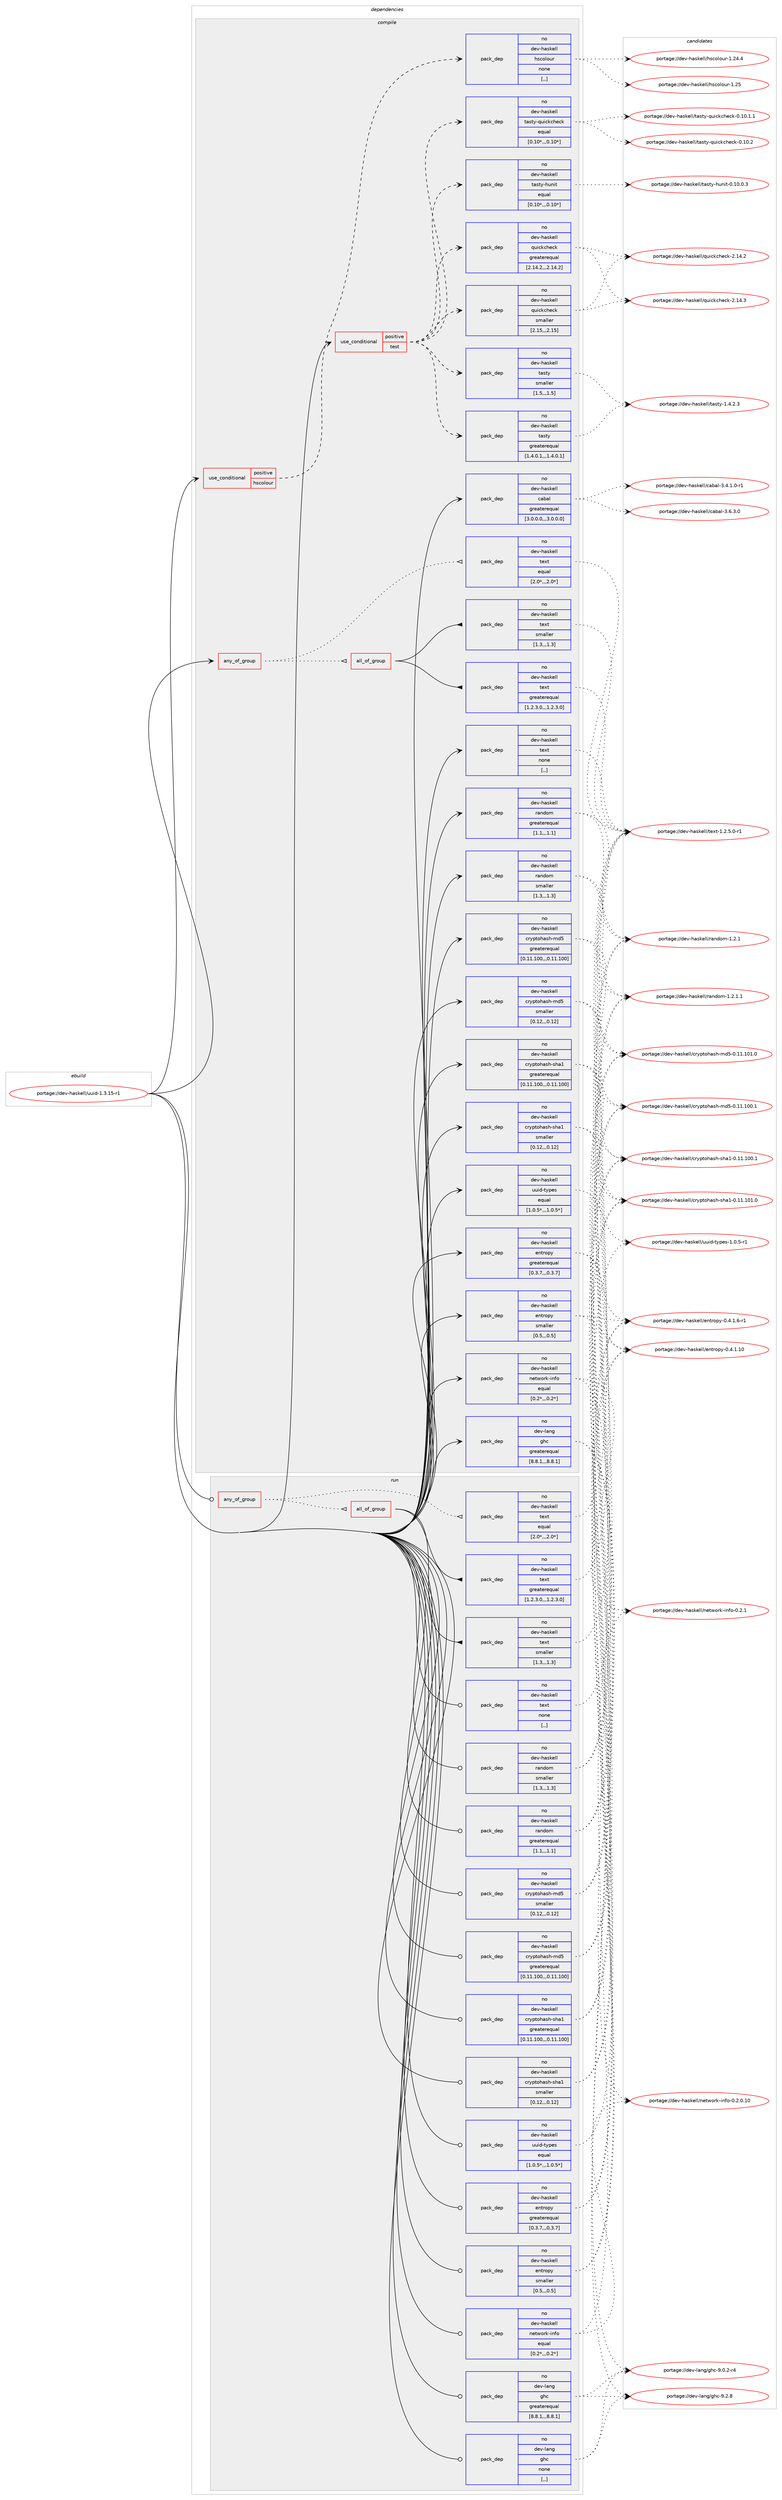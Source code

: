 digraph prolog {

# *************
# Graph options
# *************

newrank=true;
concentrate=true;
compound=true;
graph [rankdir=LR,fontname=Helvetica,fontsize=10,ranksep=1.5];#, ranksep=2.5, nodesep=0.2];
edge  [arrowhead=vee];
node  [fontname=Helvetica,fontsize=10];

# **********
# The ebuild
# **********

subgraph cluster_leftcol {
color=gray;
rank=same;
label=<<i>ebuild</i>>;
id [label="portage://dev-haskell/uuid-1.3.15-r1", color=red, width=4, href="../dev-haskell/uuid-1.3.15-r1.svg"];
}

# ****************
# The dependencies
# ****************

subgraph cluster_midcol {
color=gray;
label=<<i>dependencies</i>>;
subgraph cluster_compile {
fillcolor="#eeeeee";
style=filled;
label=<<i>compile</i>>;
subgraph any904 {
dependency88171 [label=<<TABLE BORDER="0" CELLBORDER="1" CELLSPACING="0" CELLPADDING="4"><TR><TD CELLPADDING="10">any_of_group</TD></TR></TABLE>>, shape=none, color=red];subgraph all109 {
dependency88172 [label=<<TABLE BORDER="0" CELLBORDER="1" CELLSPACING="0" CELLPADDING="4"><TR><TD CELLPADDING="10">all_of_group</TD></TR></TABLE>>, shape=none, color=red];subgraph pack66504 {
dependency88173 [label=<<TABLE BORDER="0" CELLBORDER="1" CELLSPACING="0" CELLPADDING="4" WIDTH="220"><TR><TD ROWSPAN="6" CELLPADDING="30">pack_dep</TD></TR><TR><TD WIDTH="110">no</TD></TR><TR><TD>dev-haskell</TD></TR><TR><TD>text</TD></TR><TR><TD>greaterequal</TD></TR><TR><TD>[1.2.3.0,,,1.2.3.0]</TD></TR></TABLE>>, shape=none, color=blue];
}
dependency88172:e -> dependency88173:w [weight=20,style="solid",arrowhead="inv"];
subgraph pack66505 {
dependency88174 [label=<<TABLE BORDER="0" CELLBORDER="1" CELLSPACING="0" CELLPADDING="4" WIDTH="220"><TR><TD ROWSPAN="6" CELLPADDING="30">pack_dep</TD></TR><TR><TD WIDTH="110">no</TD></TR><TR><TD>dev-haskell</TD></TR><TR><TD>text</TD></TR><TR><TD>smaller</TD></TR><TR><TD>[1.3,,,1.3]</TD></TR></TABLE>>, shape=none, color=blue];
}
dependency88172:e -> dependency88174:w [weight=20,style="solid",arrowhead="inv"];
}
dependency88171:e -> dependency88172:w [weight=20,style="dotted",arrowhead="oinv"];
subgraph pack66506 {
dependency88175 [label=<<TABLE BORDER="0" CELLBORDER="1" CELLSPACING="0" CELLPADDING="4" WIDTH="220"><TR><TD ROWSPAN="6" CELLPADDING="30">pack_dep</TD></TR><TR><TD WIDTH="110">no</TD></TR><TR><TD>dev-haskell</TD></TR><TR><TD>text</TD></TR><TR><TD>equal</TD></TR><TR><TD>[2.0*,,,2.0*]</TD></TR></TABLE>>, shape=none, color=blue];
}
dependency88171:e -> dependency88175:w [weight=20,style="dotted",arrowhead="oinv"];
}
id:e -> dependency88171:w [weight=20,style="solid",arrowhead="vee"];
subgraph cond20657 {
dependency88176 [label=<<TABLE BORDER="0" CELLBORDER="1" CELLSPACING="0" CELLPADDING="4"><TR><TD ROWSPAN="3" CELLPADDING="10">use_conditional</TD></TR><TR><TD>positive</TD></TR><TR><TD>hscolour</TD></TR></TABLE>>, shape=none, color=red];
subgraph pack66507 {
dependency88177 [label=<<TABLE BORDER="0" CELLBORDER="1" CELLSPACING="0" CELLPADDING="4" WIDTH="220"><TR><TD ROWSPAN="6" CELLPADDING="30">pack_dep</TD></TR><TR><TD WIDTH="110">no</TD></TR><TR><TD>dev-haskell</TD></TR><TR><TD>hscolour</TD></TR><TR><TD>none</TD></TR><TR><TD>[,,]</TD></TR></TABLE>>, shape=none, color=blue];
}
dependency88176:e -> dependency88177:w [weight=20,style="dashed",arrowhead="vee"];
}
id:e -> dependency88176:w [weight=20,style="solid",arrowhead="vee"];
subgraph cond20658 {
dependency88178 [label=<<TABLE BORDER="0" CELLBORDER="1" CELLSPACING="0" CELLPADDING="4"><TR><TD ROWSPAN="3" CELLPADDING="10">use_conditional</TD></TR><TR><TD>positive</TD></TR><TR><TD>test</TD></TR></TABLE>>, shape=none, color=red];
subgraph pack66508 {
dependency88179 [label=<<TABLE BORDER="0" CELLBORDER="1" CELLSPACING="0" CELLPADDING="4" WIDTH="220"><TR><TD ROWSPAN="6" CELLPADDING="30">pack_dep</TD></TR><TR><TD WIDTH="110">no</TD></TR><TR><TD>dev-haskell</TD></TR><TR><TD>quickcheck</TD></TR><TR><TD>greaterequal</TD></TR><TR><TD>[2.14.2,,,2.14.2]</TD></TR></TABLE>>, shape=none, color=blue];
}
dependency88178:e -> dependency88179:w [weight=20,style="dashed",arrowhead="vee"];
subgraph pack66509 {
dependency88180 [label=<<TABLE BORDER="0" CELLBORDER="1" CELLSPACING="0" CELLPADDING="4" WIDTH="220"><TR><TD ROWSPAN="6" CELLPADDING="30">pack_dep</TD></TR><TR><TD WIDTH="110">no</TD></TR><TR><TD>dev-haskell</TD></TR><TR><TD>quickcheck</TD></TR><TR><TD>smaller</TD></TR><TR><TD>[2.15,,,2.15]</TD></TR></TABLE>>, shape=none, color=blue];
}
dependency88178:e -> dependency88180:w [weight=20,style="dashed",arrowhead="vee"];
subgraph pack66510 {
dependency88181 [label=<<TABLE BORDER="0" CELLBORDER="1" CELLSPACING="0" CELLPADDING="4" WIDTH="220"><TR><TD ROWSPAN="6" CELLPADDING="30">pack_dep</TD></TR><TR><TD WIDTH="110">no</TD></TR><TR><TD>dev-haskell</TD></TR><TR><TD>tasty</TD></TR><TR><TD>greaterequal</TD></TR><TR><TD>[1.4.0.1,,,1.4.0.1]</TD></TR></TABLE>>, shape=none, color=blue];
}
dependency88178:e -> dependency88181:w [weight=20,style="dashed",arrowhead="vee"];
subgraph pack66511 {
dependency88182 [label=<<TABLE BORDER="0" CELLBORDER="1" CELLSPACING="0" CELLPADDING="4" WIDTH="220"><TR><TD ROWSPAN="6" CELLPADDING="30">pack_dep</TD></TR><TR><TD WIDTH="110">no</TD></TR><TR><TD>dev-haskell</TD></TR><TR><TD>tasty</TD></TR><TR><TD>smaller</TD></TR><TR><TD>[1.5,,,1.5]</TD></TR></TABLE>>, shape=none, color=blue];
}
dependency88178:e -> dependency88182:w [weight=20,style="dashed",arrowhead="vee"];
subgraph pack66512 {
dependency88183 [label=<<TABLE BORDER="0" CELLBORDER="1" CELLSPACING="0" CELLPADDING="4" WIDTH="220"><TR><TD ROWSPAN="6" CELLPADDING="30">pack_dep</TD></TR><TR><TD WIDTH="110">no</TD></TR><TR><TD>dev-haskell</TD></TR><TR><TD>tasty-hunit</TD></TR><TR><TD>equal</TD></TR><TR><TD>[0.10*,,,0.10*]</TD></TR></TABLE>>, shape=none, color=blue];
}
dependency88178:e -> dependency88183:w [weight=20,style="dashed",arrowhead="vee"];
subgraph pack66513 {
dependency88184 [label=<<TABLE BORDER="0" CELLBORDER="1" CELLSPACING="0" CELLPADDING="4" WIDTH="220"><TR><TD ROWSPAN="6" CELLPADDING="30">pack_dep</TD></TR><TR><TD WIDTH="110">no</TD></TR><TR><TD>dev-haskell</TD></TR><TR><TD>tasty-quickcheck</TD></TR><TR><TD>equal</TD></TR><TR><TD>[0.10*,,,0.10*]</TD></TR></TABLE>>, shape=none, color=blue];
}
dependency88178:e -> dependency88184:w [weight=20,style="dashed",arrowhead="vee"];
}
id:e -> dependency88178:w [weight=20,style="solid",arrowhead="vee"];
subgraph pack66514 {
dependency88185 [label=<<TABLE BORDER="0" CELLBORDER="1" CELLSPACING="0" CELLPADDING="4" WIDTH="220"><TR><TD ROWSPAN="6" CELLPADDING="30">pack_dep</TD></TR><TR><TD WIDTH="110">no</TD></TR><TR><TD>dev-haskell</TD></TR><TR><TD>cabal</TD></TR><TR><TD>greaterequal</TD></TR><TR><TD>[3.0.0.0,,,3.0.0.0]</TD></TR></TABLE>>, shape=none, color=blue];
}
id:e -> dependency88185:w [weight=20,style="solid",arrowhead="vee"];
subgraph pack66515 {
dependency88186 [label=<<TABLE BORDER="0" CELLBORDER="1" CELLSPACING="0" CELLPADDING="4" WIDTH="220"><TR><TD ROWSPAN="6" CELLPADDING="30">pack_dep</TD></TR><TR><TD WIDTH="110">no</TD></TR><TR><TD>dev-haskell</TD></TR><TR><TD>cryptohash-md5</TD></TR><TR><TD>greaterequal</TD></TR><TR><TD>[0.11.100,,,0.11.100]</TD></TR></TABLE>>, shape=none, color=blue];
}
id:e -> dependency88186:w [weight=20,style="solid",arrowhead="vee"];
subgraph pack66516 {
dependency88187 [label=<<TABLE BORDER="0" CELLBORDER="1" CELLSPACING="0" CELLPADDING="4" WIDTH="220"><TR><TD ROWSPAN="6" CELLPADDING="30">pack_dep</TD></TR><TR><TD WIDTH="110">no</TD></TR><TR><TD>dev-haskell</TD></TR><TR><TD>cryptohash-md5</TD></TR><TR><TD>smaller</TD></TR><TR><TD>[0.12,,,0.12]</TD></TR></TABLE>>, shape=none, color=blue];
}
id:e -> dependency88187:w [weight=20,style="solid",arrowhead="vee"];
subgraph pack66517 {
dependency88188 [label=<<TABLE BORDER="0" CELLBORDER="1" CELLSPACING="0" CELLPADDING="4" WIDTH="220"><TR><TD ROWSPAN="6" CELLPADDING="30">pack_dep</TD></TR><TR><TD WIDTH="110">no</TD></TR><TR><TD>dev-haskell</TD></TR><TR><TD>cryptohash-sha1</TD></TR><TR><TD>greaterequal</TD></TR><TR><TD>[0.11.100,,,0.11.100]</TD></TR></TABLE>>, shape=none, color=blue];
}
id:e -> dependency88188:w [weight=20,style="solid",arrowhead="vee"];
subgraph pack66518 {
dependency88189 [label=<<TABLE BORDER="0" CELLBORDER="1" CELLSPACING="0" CELLPADDING="4" WIDTH="220"><TR><TD ROWSPAN="6" CELLPADDING="30">pack_dep</TD></TR><TR><TD WIDTH="110">no</TD></TR><TR><TD>dev-haskell</TD></TR><TR><TD>cryptohash-sha1</TD></TR><TR><TD>smaller</TD></TR><TR><TD>[0.12,,,0.12]</TD></TR></TABLE>>, shape=none, color=blue];
}
id:e -> dependency88189:w [weight=20,style="solid",arrowhead="vee"];
subgraph pack66519 {
dependency88190 [label=<<TABLE BORDER="0" CELLBORDER="1" CELLSPACING="0" CELLPADDING="4" WIDTH="220"><TR><TD ROWSPAN="6" CELLPADDING="30">pack_dep</TD></TR><TR><TD WIDTH="110">no</TD></TR><TR><TD>dev-haskell</TD></TR><TR><TD>entropy</TD></TR><TR><TD>greaterequal</TD></TR><TR><TD>[0.3.7,,,0.3.7]</TD></TR></TABLE>>, shape=none, color=blue];
}
id:e -> dependency88190:w [weight=20,style="solid",arrowhead="vee"];
subgraph pack66520 {
dependency88191 [label=<<TABLE BORDER="0" CELLBORDER="1" CELLSPACING="0" CELLPADDING="4" WIDTH="220"><TR><TD ROWSPAN="6" CELLPADDING="30">pack_dep</TD></TR><TR><TD WIDTH="110">no</TD></TR><TR><TD>dev-haskell</TD></TR><TR><TD>entropy</TD></TR><TR><TD>smaller</TD></TR><TR><TD>[0.5,,,0.5]</TD></TR></TABLE>>, shape=none, color=blue];
}
id:e -> dependency88191:w [weight=20,style="solid",arrowhead="vee"];
subgraph pack66521 {
dependency88192 [label=<<TABLE BORDER="0" CELLBORDER="1" CELLSPACING="0" CELLPADDING="4" WIDTH="220"><TR><TD ROWSPAN="6" CELLPADDING="30">pack_dep</TD></TR><TR><TD WIDTH="110">no</TD></TR><TR><TD>dev-haskell</TD></TR><TR><TD>network-info</TD></TR><TR><TD>equal</TD></TR><TR><TD>[0.2*,,,0.2*]</TD></TR></TABLE>>, shape=none, color=blue];
}
id:e -> dependency88192:w [weight=20,style="solid",arrowhead="vee"];
subgraph pack66522 {
dependency88193 [label=<<TABLE BORDER="0" CELLBORDER="1" CELLSPACING="0" CELLPADDING="4" WIDTH="220"><TR><TD ROWSPAN="6" CELLPADDING="30">pack_dep</TD></TR><TR><TD WIDTH="110">no</TD></TR><TR><TD>dev-haskell</TD></TR><TR><TD>random</TD></TR><TR><TD>greaterequal</TD></TR><TR><TD>[1.1,,,1.1]</TD></TR></TABLE>>, shape=none, color=blue];
}
id:e -> dependency88193:w [weight=20,style="solid",arrowhead="vee"];
subgraph pack66523 {
dependency88194 [label=<<TABLE BORDER="0" CELLBORDER="1" CELLSPACING="0" CELLPADDING="4" WIDTH="220"><TR><TD ROWSPAN="6" CELLPADDING="30">pack_dep</TD></TR><TR><TD WIDTH="110">no</TD></TR><TR><TD>dev-haskell</TD></TR><TR><TD>random</TD></TR><TR><TD>smaller</TD></TR><TR><TD>[1.3,,,1.3]</TD></TR></TABLE>>, shape=none, color=blue];
}
id:e -> dependency88194:w [weight=20,style="solid",arrowhead="vee"];
subgraph pack66524 {
dependency88195 [label=<<TABLE BORDER="0" CELLBORDER="1" CELLSPACING="0" CELLPADDING="4" WIDTH="220"><TR><TD ROWSPAN="6" CELLPADDING="30">pack_dep</TD></TR><TR><TD WIDTH="110">no</TD></TR><TR><TD>dev-haskell</TD></TR><TR><TD>text</TD></TR><TR><TD>none</TD></TR><TR><TD>[,,]</TD></TR></TABLE>>, shape=none, color=blue];
}
id:e -> dependency88195:w [weight=20,style="solid",arrowhead="vee"];
subgraph pack66525 {
dependency88196 [label=<<TABLE BORDER="0" CELLBORDER="1" CELLSPACING="0" CELLPADDING="4" WIDTH="220"><TR><TD ROWSPAN="6" CELLPADDING="30">pack_dep</TD></TR><TR><TD WIDTH="110">no</TD></TR><TR><TD>dev-haskell</TD></TR><TR><TD>uuid-types</TD></TR><TR><TD>equal</TD></TR><TR><TD>[1.0.5*,,,1.0.5*]</TD></TR></TABLE>>, shape=none, color=blue];
}
id:e -> dependency88196:w [weight=20,style="solid",arrowhead="vee"];
subgraph pack66526 {
dependency88197 [label=<<TABLE BORDER="0" CELLBORDER="1" CELLSPACING="0" CELLPADDING="4" WIDTH="220"><TR><TD ROWSPAN="6" CELLPADDING="30">pack_dep</TD></TR><TR><TD WIDTH="110">no</TD></TR><TR><TD>dev-lang</TD></TR><TR><TD>ghc</TD></TR><TR><TD>greaterequal</TD></TR><TR><TD>[8.8.1,,,8.8.1]</TD></TR></TABLE>>, shape=none, color=blue];
}
id:e -> dependency88197:w [weight=20,style="solid",arrowhead="vee"];
}
subgraph cluster_compileandrun {
fillcolor="#eeeeee";
style=filled;
label=<<i>compile and run</i>>;
}
subgraph cluster_run {
fillcolor="#eeeeee";
style=filled;
label=<<i>run</i>>;
subgraph any905 {
dependency88198 [label=<<TABLE BORDER="0" CELLBORDER="1" CELLSPACING="0" CELLPADDING="4"><TR><TD CELLPADDING="10">any_of_group</TD></TR></TABLE>>, shape=none, color=red];subgraph all110 {
dependency88199 [label=<<TABLE BORDER="0" CELLBORDER="1" CELLSPACING="0" CELLPADDING="4"><TR><TD CELLPADDING="10">all_of_group</TD></TR></TABLE>>, shape=none, color=red];subgraph pack66527 {
dependency88200 [label=<<TABLE BORDER="0" CELLBORDER="1" CELLSPACING="0" CELLPADDING="4" WIDTH="220"><TR><TD ROWSPAN="6" CELLPADDING="30">pack_dep</TD></TR><TR><TD WIDTH="110">no</TD></TR><TR><TD>dev-haskell</TD></TR><TR><TD>text</TD></TR><TR><TD>greaterequal</TD></TR><TR><TD>[1.2.3.0,,,1.2.3.0]</TD></TR></TABLE>>, shape=none, color=blue];
}
dependency88199:e -> dependency88200:w [weight=20,style="solid",arrowhead="inv"];
subgraph pack66528 {
dependency88201 [label=<<TABLE BORDER="0" CELLBORDER="1" CELLSPACING="0" CELLPADDING="4" WIDTH="220"><TR><TD ROWSPAN="6" CELLPADDING="30">pack_dep</TD></TR><TR><TD WIDTH="110">no</TD></TR><TR><TD>dev-haskell</TD></TR><TR><TD>text</TD></TR><TR><TD>smaller</TD></TR><TR><TD>[1.3,,,1.3]</TD></TR></TABLE>>, shape=none, color=blue];
}
dependency88199:e -> dependency88201:w [weight=20,style="solid",arrowhead="inv"];
}
dependency88198:e -> dependency88199:w [weight=20,style="dotted",arrowhead="oinv"];
subgraph pack66529 {
dependency88202 [label=<<TABLE BORDER="0" CELLBORDER="1" CELLSPACING="0" CELLPADDING="4" WIDTH="220"><TR><TD ROWSPAN="6" CELLPADDING="30">pack_dep</TD></TR><TR><TD WIDTH="110">no</TD></TR><TR><TD>dev-haskell</TD></TR><TR><TD>text</TD></TR><TR><TD>equal</TD></TR><TR><TD>[2.0*,,,2.0*]</TD></TR></TABLE>>, shape=none, color=blue];
}
dependency88198:e -> dependency88202:w [weight=20,style="dotted",arrowhead="oinv"];
}
id:e -> dependency88198:w [weight=20,style="solid",arrowhead="odot"];
subgraph pack66530 {
dependency88203 [label=<<TABLE BORDER="0" CELLBORDER="1" CELLSPACING="0" CELLPADDING="4" WIDTH="220"><TR><TD ROWSPAN="6" CELLPADDING="30">pack_dep</TD></TR><TR><TD WIDTH="110">no</TD></TR><TR><TD>dev-haskell</TD></TR><TR><TD>cryptohash-md5</TD></TR><TR><TD>greaterequal</TD></TR><TR><TD>[0.11.100,,,0.11.100]</TD></TR></TABLE>>, shape=none, color=blue];
}
id:e -> dependency88203:w [weight=20,style="solid",arrowhead="odot"];
subgraph pack66531 {
dependency88204 [label=<<TABLE BORDER="0" CELLBORDER="1" CELLSPACING="0" CELLPADDING="4" WIDTH="220"><TR><TD ROWSPAN="6" CELLPADDING="30">pack_dep</TD></TR><TR><TD WIDTH="110">no</TD></TR><TR><TD>dev-haskell</TD></TR><TR><TD>cryptohash-md5</TD></TR><TR><TD>smaller</TD></TR><TR><TD>[0.12,,,0.12]</TD></TR></TABLE>>, shape=none, color=blue];
}
id:e -> dependency88204:w [weight=20,style="solid",arrowhead="odot"];
subgraph pack66532 {
dependency88205 [label=<<TABLE BORDER="0" CELLBORDER="1" CELLSPACING="0" CELLPADDING="4" WIDTH="220"><TR><TD ROWSPAN="6" CELLPADDING="30">pack_dep</TD></TR><TR><TD WIDTH="110">no</TD></TR><TR><TD>dev-haskell</TD></TR><TR><TD>cryptohash-sha1</TD></TR><TR><TD>greaterequal</TD></TR><TR><TD>[0.11.100,,,0.11.100]</TD></TR></TABLE>>, shape=none, color=blue];
}
id:e -> dependency88205:w [weight=20,style="solid",arrowhead="odot"];
subgraph pack66533 {
dependency88206 [label=<<TABLE BORDER="0" CELLBORDER="1" CELLSPACING="0" CELLPADDING="4" WIDTH="220"><TR><TD ROWSPAN="6" CELLPADDING="30">pack_dep</TD></TR><TR><TD WIDTH="110">no</TD></TR><TR><TD>dev-haskell</TD></TR><TR><TD>cryptohash-sha1</TD></TR><TR><TD>smaller</TD></TR><TR><TD>[0.12,,,0.12]</TD></TR></TABLE>>, shape=none, color=blue];
}
id:e -> dependency88206:w [weight=20,style="solid",arrowhead="odot"];
subgraph pack66534 {
dependency88207 [label=<<TABLE BORDER="0" CELLBORDER="1" CELLSPACING="0" CELLPADDING="4" WIDTH="220"><TR><TD ROWSPAN="6" CELLPADDING="30">pack_dep</TD></TR><TR><TD WIDTH="110">no</TD></TR><TR><TD>dev-haskell</TD></TR><TR><TD>entropy</TD></TR><TR><TD>greaterequal</TD></TR><TR><TD>[0.3.7,,,0.3.7]</TD></TR></TABLE>>, shape=none, color=blue];
}
id:e -> dependency88207:w [weight=20,style="solid",arrowhead="odot"];
subgraph pack66535 {
dependency88208 [label=<<TABLE BORDER="0" CELLBORDER="1" CELLSPACING="0" CELLPADDING="4" WIDTH="220"><TR><TD ROWSPAN="6" CELLPADDING="30">pack_dep</TD></TR><TR><TD WIDTH="110">no</TD></TR><TR><TD>dev-haskell</TD></TR><TR><TD>entropy</TD></TR><TR><TD>smaller</TD></TR><TR><TD>[0.5,,,0.5]</TD></TR></TABLE>>, shape=none, color=blue];
}
id:e -> dependency88208:w [weight=20,style="solid",arrowhead="odot"];
subgraph pack66536 {
dependency88209 [label=<<TABLE BORDER="0" CELLBORDER="1" CELLSPACING="0" CELLPADDING="4" WIDTH="220"><TR><TD ROWSPAN="6" CELLPADDING="30">pack_dep</TD></TR><TR><TD WIDTH="110">no</TD></TR><TR><TD>dev-haskell</TD></TR><TR><TD>network-info</TD></TR><TR><TD>equal</TD></TR><TR><TD>[0.2*,,,0.2*]</TD></TR></TABLE>>, shape=none, color=blue];
}
id:e -> dependency88209:w [weight=20,style="solid",arrowhead="odot"];
subgraph pack66537 {
dependency88210 [label=<<TABLE BORDER="0" CELLBORDER="1" CELLSPACING="0" CELLPADDING="4" WIDTH="220"><TR><TD ROWSPAN="6" CELLPADDING="30">pack_dep</TD></TR><TR><TD WIDTH="110">no</TD></TR><TR><TD>dev-haskell</TD></TR><TR><TD>random</TD></TR><TR><TD>greaterequal</TD></TR><TR><TD>[1.1,,,1.1]</TD></TR></TABLE>>, shape=none, color=blue];
}
id:e -> dependency88210:w [weight=20,style="solid",arrowhead="odot"];
subgraph pack66538 {
dependency88211 [label=<<TABLE BORDER="0" CELLBORDER="1" CELLSPACING="0" CELLPADDING="4" WIDTH="220"><TR><TD ROWSPAN="6" CELLPADDING="30">pack_dep</TD></TR><TR><TD WIDTH="110">no</TD></TR><TR><TD>dev-haskell</TD></TR><TR><TD>random</TD></TR><TR><TD>smaller</TD></TR><TR><TD>[1.3,,,1.3]</TD></TR></TABLE>>, shape=none, color=blue];
}
id:e -> dependency88211:w [weight=20,style="solid",arrowhead="odot"];
subgraph pack66539 {
dependency88212 [label=<<TABLE BORDER="0" CELLBORDER="1" CELLSPACING="0" CELLPADDING="4" WIDTH="220"><TR><TD ROWSPAN="6" CELLPADDING="30">pack_dep</TD></TR><TR><TD WIDTH="110">no</TD></TR><TR><TD>dev-haskell</TD></TR><TR><TD>text</TD></TR><TR><TD>none</TD></TR><TR><TD>[,,]</TD></TR></TABLE>>, shape=none, color=blue];
}
id:e -> dependency88212:w [weight=20,style="solid",arrowhead="odot"];
subgraph pack66540 {
dependency88213 [label=<<TABLE BORDER="0" CELLBORDER="1" CELLSPACING="0" CELLPADDING="4" WIDTH="220"><TR><TD ROWSPAN="6" CELLPADDING="30">pack_dep</TD></TR><TR><TD WIDTH="110">no</TD></TR><TR><TD>dev-haskell</TD></TR><TR><TD>uuid-types</TD></TR><TR><TD>equal</TD></TR><TR><TD>[1.0.5*,,,1.0.5*]</TD></TR></TABLE>>, shape=none, color=blue];
}
id:e -> dependency88213:w [weight=20,style="solid",arrowhead="odot"];
subgraph pack66541 {
dependency88214 [label=<<TABLE BORDER="0" CELLBORDER="1" CELLSPACING="0" CELLPADDING="4" WIDTH="220"><TR><TD ROWSPAN="6" CELLPADDING="30">pack_dep</TD></TR><TR><TD WIDTH="110">no</TD></TR><TR><TD>dev-lang</TD></TR><TR><TD>ghc</TD></TR><TR><TD>greaterequal</TD></TR><TR><TD>[8.8.1,,,8.8.1]</TD></TR></TABLE>>, shape=none, color=blue];
}
id:e -> dependency88214:w [weight=20,style="solid",arrowhead="odot"];
subgraph pack66542 {
dependency88215 [label=<<TABLE BORDER="0" CELLBORDER="1" CELLSPACING="0" CELLPADDING="4" WIDTH="220"><TR><TD ROWSPAN="6" CELLPADDING="30">pack_dep</TD></TR><TR><TD WIDTH="110">no</TD></TR><TR><TD>dev-lang</TD></TR><TR><TD>ghc</TD></TR><TR><TD>none</TD></TR><TR><TD>[,,]</TD></TR></TABLE>>, shape=none, color=blue];
}
id:e -> dependency88215:w [weight=20,style="solid",arrowhead="odot"];
}
}

# **************
# The candidates
# **************

subgraph cluster_choices {
rank=same;
color=gray;
label=<<i>candidates</i>>;

subgraph choice66504 {
color=black;
nodesep=1;
choice10010111845104971151071011081084711610112011645494650465346484511449 [label="portage://dev-haskell/text-1.2.5.0-r1", color=red, width=4,href="../dev-haskell/text-1.2.5.0-r1.svg"];
dependency88173:e -> choice10010111845104971151071011081084711610112011645494650465346484511449:w [style=dotted,weight="100"];
}
subgraph choice66505 {
color=black;
nodesep=1;
choice10010111845104971151071011081084711610112011645494650465346484511449 [label="portage://dev-haskell/text-1.2.5.0-r1", color=red, width=4,href="../dev-haskell/text-1.2.5.0-r1.svg"];
dependency88174:e -> choice10010111845104971151071011081084711610112011645494650465346484511449:w [style=dotted,weight="100"];
}
subgraph choice66506 {
color=black;
nodesep=1;
choice10010111845104971151071011081084711610112011645494650465346484511449 [label="portage://dev-haskell/text-1.2.5.0-r1", color=red, width=4,href="../dev-haskell/text-1.2.5.0-r1.svg"];
dependency88175:e -> choice10010111845104971151071011081084711610112011645494650465346484511449:w [style=dotted,weight="100"];
}
subgraph choice66507 {
color=black;
nodesep=1;
choice1001011184510497115107101108108471041159911110811111711445494650524652 [label="portage://dev-haskell/hscolour-1.24.4", color=red, width=4,href="../dev-haskell/hscolour-1.24.4.svg"];
choice100101118451049711510710110810847104115991111081111171144549465053 [label="portage://dev-haskell/hscolour-1.25", color=red, width=4,href="../dev-haskell/hscolour-1.25.svg"];
dependency88177:e -> choice1001011184510497115107101108108471041159911110811111711445494650524652:w [style=dotted,weight="100"];
dependency88177:e -> choice100101118451049711510710110810847104115991111081111171144549465053:w [style=dotted,weight="100"];
}
subgraph choice66508 {
color=black;
nodesep=1;
choice10010111845104971151071011081084711311710599107991041019910745504649524650 [label="portage://dev-haskell/quickcheck-2.14.2", color=red, width=4,href="../dev-haskell/quickcheck-2.14.2.svg"];
choice10010111845104971151071011081084711311710599107991041019910745504649524651 [label="portage://dev-haskell/quickcheck-2.14.3", color=red, width=4,href="../dev-haskell/quickcheck-2.14.3.svg"];
dependency88179:e -> choice10010111845104971151071011081084711311710599107991041019910745504649524650:w [style=dotted,weight="100"];
dependency88179:e -> choice10010111845104971151071011081084711311710599107991041019910745504649524651:w [style=dotted,weight="100"];
}
subgraph choice66509 {
color=black;
nodesep=1;
choice10010111845104971151071011081084711311710599107991041019910745504649524650 [label="portage://dev-haskell/quickcheck-2.14.2", color=red, width=4,href="../dev-haskell/quickcheck-2.14.2.svg"];
choice10010111845104971151071011081084711311710599107991041019910745504649524651 [label="portage://dev-haskell/quickcheck-2.14.3", color=red, width=4,href="../dev-haskell/quickcheck-2.14.3.svg"];
dependency88180:e -> choice10010111845104971151071011081084711311710599107991041019910745504649524650:w [style=dotted,weight="100"];
dependency88180:e -> choice10010111845104971151071011081084711311710599107991041019910745504649524651:w [style=dotted,weight="100"];
}
subgraph choice66510 {
color=black;
nodesep=1;
choice100101118451049711510710110810847116971151161214549465246504651 [label="portage://dev-haskell/tasty-1.4.2.3", color=red, width=4,href="../dev-haskell/tasty-1.4.2.3.svg"];
dependency88181:e -> choice100101118451049711510710110810847116971151161214549465246504651:w [style=dotted,weight="100"];
}
subgraph choice66511 {
color=black;
nodesep=1;
choice100101118451049711510710110810847116971151161214549465246504651 [label="portage://dev-haskell/tasty-1.4.2.3", color=red, width=4,href="../dev-haskell/tasty-1.4.2.3.svg"];
dependency88182:e -> choice100101118451049711510710110810847116971151161214549465246504651:w [style=dotted,weight="100"];
}
subgraph choice66512 {
color=black;
nodesep=1;
choice1001011184510497115107101108108471169711511612145104117110105116454846494846484651 [label="portage://dev-haskell/tasty-hunit-0.10.0.3", color=red, width=4,href="../dev-haskell/tasty-hunit-0.10.0.3.svg"];
dependency88183:e -> choice1001011184510497115107101108108471169711511612145104117110105116454846494846484651:w [style=dotted,weight="100"];
}
subgraph choice66513 {
color=black;
nodesep=1;
choice1001011184510497115107101108108471169711511612145113117105991079910410199107454846494846494649 [label="portage://dev-haskell/tasty-quickcheck-0.10.1.1", color=red, width=4,href="../dev-haskell/tasty-quickcheck-0.10.1.1.svg"];
choice100101118451049711510710110810847116971151161214511311710599107991041019910745484649484650 [label="portage://dev-haskell/tasty-quickcheck-0.10.2", color=red, width=4,href="../dev-haskell/tasty-quickcheck-0.10.2.svg"];
dependency88184:e -> choice1001011184510497115107101108108471169711511612145113117105991079910410199107454846494846494649:w [style=dotted,weight="100"];
dependency88184:e -> choice100101118451049711510710110810847116971151161214511311710599107991041019910745484649484650:w [style=dotted,weight="100"];
}
subgraph choice66514 {
color=black;
nodesep=1;
choice1001011184510497115107101108108479997989710845514652464946484511449 [label="portage://dev-haskell/cabal-3.4.1.0-r1", color=red, width=4,href="../dev-haskell/cabal-3.4.1.0-r1.svg"];
choice100101118451049711510710110810847999798971084551465446514648 [label="portage://dev-haskell/cabal-3.6.3.0", color=red, width=4,href="../dev-haskell/cabal-3.6.3.0.svg"];
dependency88185:e -> choice1001011184510497115107101108108479997989710845514652464946484511449:w [style=dotted,weight="100"];
dependency88185:e -> choice100101118451049711510710110810847999798971084551465446514648:w [style=dotted,weight="100"];
}
subgraph choice66515 {
color=black;
nodesep=1;
choice100101118451049711510710110810847991141211121161111049711510445109100534548464949464948484649 [label="portage://dev-haskell/cryptohash-md5-0.11.100.1", color=red, width=4,href="../dev-haskell/cryptohash-md5-0.11.100.1.svg"];
choice100101118451049711510710110810847991141211121161111049711510445109100534548464949464948494648 [label="portage://dev-haskell/cryptohash-md5-0.11.101.0", color=red, width=4,href="../dev-haskell/cryptohash-md5-0.11.101.0.svg"];
dependency88186:e -> choice100101118451049711510710110810847991141211121161111049711510445109100534548464949464948484649:w [style=dotted,weight="100"];
dependency88186:e -> choice100101118451049711510710110810847991141211121161111049711510445109100534548464949464948494648:w [style=dotted,weight="100"];
}
subgraph choice66516 {
color=black;
nodesep=1;
choice100101118451049711510710110810847991141211121161111049711510445109100534548464949464948484649 [label="portage://dev-haskell/cryptohash-md5-0.11.100.1", color=red, width=4,href="../dev-haskell/cryptohash-md5-0.11.100.1.svg"];
choice100101118451049711510710110810847991141211121161111049711510445109100534548464949464948494648 [label="portage://dev-haskell/cryptohash-md5-0.11.101.0", color=red, width=4,href="../dev-haskell/cryptohash-md5-0.11.101.0.svg"];
dependency88187:e -> choice100101118451049711510710110810847991141211121161111049711510445109100534548464949464948484649:w [style=dotted,weight="100"];
dependency88187:e -> choice100101118451049711510710110810847991141211121161111049711510445109100534548464949464948494648:w [style=dotted,weight="100"];
}
subgraph choice66517 {
color=black;
nodesep=1;
choice10010111845104971151071011081084799114121112116111104971151044511510497494548464949464948484649 [label="portage://dev-haskell/cryptohash-sha1-0.11.100.1", color=red, width=4,href="../dev-haskell/cryptohash-sha1-0.11.100.1.svg"];
choice10010111845104971151071011081084799114121112116111104971151044511510497494548464949464948494648 [label="portage://dev-haskell/cryptohash-sha1-0.11.101.0", color=red, width=4,href="../dev-haskell/cryptohash-sha1-0.11.101.0.svg"];
dependency88188:e -> choice10010111845104971151071011081084799114121112116111104971151044511510497494548464949464948484649:w [style=dotted,weight="100"];
dependency88188:e -> choice10010111845104971151071011081084799114121112116111104971151044511510497494548464949464948494648:w [style=dotted,weight="100"];
}
subgraph choice66518 {
color=black;
nodesep=1;
choice10010111845104971151071011081084799114121112116111104971151044511510497494548464949464948484649 [label="portage://dev-haskell/cryptohash-sha1-0.11.100.1", color=red, width=4,href="../dev-haskell/cryptohash-sha1-0.11.100.1.svg"];
choice10010111845104971151071011081084799114121112116111104971151044511510497494548464949464948494648 [label="portage://dev-haskell/cryptohash-sha1-0.11.101.0", color=red, width=4,href="../dev-haskell/cryptohash-sha1-0.11.101.0.svg"];
dependency88189:e -> choice10010111845104971151071011081084799114121112116111104971151044511510497494548464949464948484649:w [style=dotted,weight="100"];
dependency88189:e -> choice10010111845104971151071011081084799114121112116111104971151044511510497494548464949464948494648:w [style=dotted,weight="100"];
}
subgraph choice66519 {
color=black;
nodesep=1;
choice100101118451049711510710110810847101110116114111112121454846524649464948 [label="portage://dev-haskell/entropy-0.4.1.10", color=red, width=4,href="../dev-haskell/entropy-0.4.1.10.svg"];
choice10010111845104971151071011081084710111011611411111212145484652464946544511449 [label="portage://dev-haskell/entropy-0.4.1.6-r1", color=red, width=4,href="../dev-haskell/entropy-0.4.1.6-r1.svg"];
dependency88190:e -> choice100101118451049711510710110810847101110116114111112121454846524649464948:w [style=dotted,weight="100"];
dependency88190:e -> choice10010111845104971151071011081084710111011611411111212145484652464946544511449:w [style=dotted,weight="100"];
}
subgraph choice66520 {
color=black;
nodesep=1;
choice100101118451049711510710110810847101110116114111112121454846524649464948 [label="portage://dev-haskell/entropy-0.4.1.10", color=red, width=4,href="../dev-haskell/entropy-0.4.1.10.svg"];
choice10010111845104971151071011081084710111011611411111212145484652464946544511449 [label="portage://dev-haskell/entropy-0.4.1.6-r1", color=red, width=4,href="../dev-haskell/entropy-0.4.1.6-r1.svg"];
dependency88191:e -> choice100101118451049711510710110810847101110116114111112121454846524649464948:w [style=dotted,weight="100"];
dependency88191:e -> choice10010111845104971151071011081084710111011611411111212145484652464946544511449:w [style=dotted,weight="100"];
}
subgraph choice66521 {
color=black;
nodesep=1;
choice10010111845104971151071011081084711010111611911111410745105110102111454846504648464948 [label="portage://dev-haskell/network-info-0.2.0.10", color=red, width=4,href="../dev-haskell/network-info-0.2.0.10.svg"];
choice10010111845104971151071011081084711010111611911111410745105110102111454846504649 [label="portage://dev-haskell/network-info-0.2.1", color=red, width=4,href="../dev-haskell/network-info-0.2.1.svg"];
dependency88192:e -> choice10010111845104971151071011081084711010111611911111410745105110102111454846504648464948:w [style=dotted,weight="100"];
dependency88192:e -> choice10010111845104971151071011081084711010111611911111410745105110102111454846504649:w [style=dotted,weight="100"];
}
subgraph choice66522 {
color=black;
nodesep=1;
choice10010111845104971151071011081084711497110100111109454946504649 [label="portage://dev-haskell/random-1.2.1", color=red, width=4,href="../dev-haskell/random-1.2.1.svg"];
choice100101118451049711510710110810847114971101001111094549465046494649 [label="portage://dev-haskell/random-1.2.1.1", color=red, width=4,href="../dev-haskell/random-1.2.1.1.svg"];
dependency88193:e -> choice10010111845104971151071011081084711497110100111109454946504649:w [style=dotted,weight="100"];
dependency88193:e -> choice100101118451049711510710110810847114971101001111094549465046494649:w [style=dotted,weight="100"];
}
subgraph choice66523 {
color=black;
nodesep=1;
choice10010111845104971151071011081084711497110100111109454946504649 [label="portage://dev-haskell/random-1.2.1", color=red, width=4,href="../dev-haskell/random-1.2.1.svg"];
choice100101118451049711510710110810847114971101001111094549465046494649 [label="portage://dev-haskell/random-1.2.1.1", color=red, width=4,href="../dev-haskell/random-1.2.1.1.svg"];
dependency88194:e -> choice10010111845104971151071011081084711497110100111109454946504649:w [style=dotted,weight="100"];
dependency88194:e -> choice100101118451049711510710110810847114971101001111094549465046494649:w [style=dotted,weight="100"];
}
subgraph choice66524 {
color=black;
nodesep=1;
choice10010111845104971151071011081084711610112011645494650465346484511449 [label="portage://dev-haskell/text-1.2.5.0-r1", color=red, width=4,href="../dev-haskell/text-1.2.5.0-r1.svg"];
dependency88195:e -> choice10010111845104971151071011081084711610112011645494650465346484511449:w [style=dotted,weight="100"];
}
subgraph choice66525 {
color=black;
nodesep=1;
choice100101118451049711510710110810847117117105100451161211121011154549464846534511449 [label="portage://dev-haskell/uuid-types-1.0.5-r1", color=red, width=4,href="../dev-haskell/uuid-types-1.0.5-r1.svg"];
dependency88196:e -> choice100101118451049711510710110810847117117105100451161211121011154549464846534511449:w [style=dotted,weight="100"];
}
subgraph choice66526 {
color=black;
nodesep=1;
choice100101118451089711010347103104994557464846504511452 [label="portage://dev-lang/ghc-9.0.2-r4", color=red, width=4,href="../dev-lang/ghc-9.0.2-r4.svg"];
choice10010111845108971101034710310499455746504656 [label="portage://dev-lang/ghc-9.2.8", color=red, width=4,href="../dev-lang/ghc-9.2.8.svg"];
dependency88197:e -> choice100101118451089711010347103104994557464846504511452:w [style=dotted,weight="100"];
dependency88197:e -> choice10010111845108971101034710310499455746504656:w [style=dotted,weight="100"];
}
subgraph choice66527 {
color=black;
nodesep=1;
choice10010111845104971151071011081084711610112011645494650465346484511449 [label="portage://dev-haskell/text-1.2.5.0-r1", color=red, width=4,href="../dev-haskell/text-1.2.5.0-r1.svg"];
dependency88200:e -> choice10010111845104971151071011081084711610112011645494650465346484511449:w [style=dotted,weight="100"];
}
subgraph choice66528 {
color=black;
nodesep=1;
choice10010111845104971151071011081084711610112011645494650465346484511449 [label="portage://dev-haskell/text-1.2.5.0-r1", color=red, width=4,href="../dev-haskell/text-1.2.5.0-r1.svg"];
dependency88201:e -> choice10010111845104971151071011081084711610112011645494650465346484511449:w [style=dotted,weight="100"];
}
subgraph choice66529 {
color=black;
nodesep=1;
choice10010111845104971151071011081084711610112011645494650465346484511449 [label="portage://dev-haskell/text-1.2.5.0-r1", color=red, width=4,href="../dev-haskell/text-1.2.5.0-r1.svg"];
dependency88202:e -> choice10010111845104971151071011081084711610112011645494650465346484511449:w [style=dotted,weight="100"];
}
subgraph choice66530 {
color=black;
nodesep=1;
choice100101118451049711510710110810847991141211121161111049711510445109100534548464949464948484649 [label="portage://dev-haskell/cryptohash-md5-0.11.100.1", color=red, width=4,href="../dev-haskell/cryptohash-md5-0.11.100.1.svg"];
choice100101118451049711510710110810847991141211121161111049711510445109100534548464949464948494648 [label="portage://dev-haskell/cryptohash-md5-0.11.101.0", color=red, width=4,href="../dev-haskell/cryptohash-md5-0.11.101.0.svg"];
dependency88203:e -> choice100101118451049711510710110810847991141211121161111049711510445109100534548464949464948484649:w [style=dotted,weight="100"];
dependency88203:e -> choice100101118451049711510710110810847991141211121161111049711510445109100534548464949464948494648:w [style=dotted,weight="100"];
}
subgraph choice66531 {
color=black;
nodesep=1;
choice100101118451049711510710110810847991141211121161111049711510445109100534548464949464948484649 [label="portage://dev-haskell/cryptohash-md5-0.11.100.1", color=red, width=4,href="../dev-haskell/cryptohash-md5-0.11.100.1.svg"];
choice100101118451049711510710110810847991141211121161111049711510445109100534548464949464948494648 [label="portage://dev-haskell/cryptohash-md5-0.11.101.0", color=red, width=4,href="../dev-haskell/cryptohash-md5-0.11.101.0.svg"];
dependency88204:e -> choice100101118451049711510710110810847991141211121161111049711510445109100534548464949464948484649:w [style=dotted,weight="100"];
dependency88204:e -> choice100101118451049711510710110810847991141211121161111049711510445109100534548464949464948494648:w [style=dotted,weight="100"];
}
subgraph choice66532 {
color=black;
nodesep=1;
choice10010111845104971151071011081084799114121112116111104971151044511510497494548464949464948484649 [label="portage://dev-haskell/cryptohash-sha1-0.11.100.1", color=red, width=4,href="../dev-haskell/cryptohash-sha1-0.11.100.1.svg"];
choice10010111845104971151071011081084799114121112116111104971151044511510497494548464949464948494648 [label="portage://dev-haskell/cryptohash-sha1-0.11.101.0", color=red, width=4,href="../dev-haskell/cryptohash-sha1-0.11.101.0.svg"];
dependency88205:e -> choice10010111845104971151071011081084799114121112116111104971151044511510497494548464949464948484649:w [style=dotted,weight="100"];
dependency88205:e -> choice10010111845104971151071011081084799114121112116111104971151044511510497494548464949464948494648:w [style=dotted,weight="100"];
}
subgraph choice66533 {
color=black;
nodesep=1;
choice10010111845104971151071011081084799114121112116111104971151044511510497494548464949464948484649 [label="portage://dev-haskell/cryptohash-sha1-0.11.100.1", color=red, width=4,href="../dev-haskell/cryptohash-sha1-0.11.100.1.svg"];
choice10010111845104971151071011081084799114121112116111104971151044511510497494548464949464948494648 [label="portage://dev-haskell/cryptohash-sha1-0.11.101.0", color=red, width=4,href="../dev-haskell/cryptohash-sha1-0.11.101.0.svg"];
dependency88206:e -> choice10010111845104971151071011081084799114121112116111104971151044511510497494548464949464948484649:w [style=dotted,weight="100"];
dependency88206:e -> choice10010111845104971151071011081084799114121112116111104971151044511510497494548464949464948494648:w [style=dotted,weight="100"];
}
subgraph choice66534 {
color=black;
nodesep=1;
choice100101118451049711510710110810847101110116114111112121454846524649464948 [label="portage://dev-haskell/entropy-0.4.1.10", color=red, width=4,href="../dev-haskell/entropy-0.4.1.10.svg"];
choice10010111845104971151071011081084710111011611411111212145484652464946544511449 [label="portage://dev-haskell/entropy-0.4.1.6-r1", color=red, width=4,href="../dev-haskell/entropy-0.4.1.6-r1.svg"];
dependency88207:e -> choice100101118451049711510710110810847101110116114111112121454846524649464948:w [style=dotted,weight="100"];
dependency88207:e -> choice10010111845104971151071011081084710111011611411111212145484652464946544511449:w [style=dotted,weight="100"];
}
subgraph choice66535 {
color=black;
nodesep=1;
choice100101118451049711510710110810847101110116114111112121454846524649464948 [label="portage://dev-haskell/entropy-0.4.1.10", color=red, width=4,href="../dev-haskell/entropy-0.4.1.10.svg"];
choice10010111845104971151071011081084710111011611411111212145484652464946544511449 [label="portage://dev-haskell/entropy-0.4.1.6-r1", color=red, width=4,href="../dev-haskell/entropy-0.4.1.6-r1.svg"];
dependency88208:e -> choice100101118451049711510710110810847101110116114111112121454846524649464948:w [style=dotted,weight="100"];
dependency88208:e -> choice10010111845104971151071011081084710111011611411111212145484652464946544511449:w [style=dotted,weight="100"];
}
subgraph choice66536 {
color=black;
nodesep=1;
choice10010111845104971151071011081084711010111611911111410745105110102111454846504648464948 [label="portage://dev-haskell/network-info-0.2.0.10", color=red, width=4,href="../dev-haskell/network-info-0.2.0.10.svg"];
choice10010111845104971151071011081084711010111611911111410745105110102111454846504649 [label="portage://dev-haskell/network-info-0.2.1", color=red, width=4,href="../dev-haskell/network-info-0.2.1.svg"];
dependency88209:e -> choice10010111845104971151071011081084711010111611911111410745105110102111454846504648464948:w [style=dotted,weight="100"];
dependency88209:e -> choice10010111845104971151071011081084711010111611911111410745105110102111454846504649:w [style=dotted,weight="100"];
}
subgraph choice66537 {
color=black;
nodesep=1;
choice10010111845104971151071011081084711497110100111109454946504649 [label="portage://dev-haskell/random-1.2.1", color=red, width=4,href="../dev-haskell/random-1.2.1.svg"];
choice100101118451049711510710110810847114971101001111094549465046494649 [label="portage://dev-haskell/random-1.2.1.1", color=red, width=4,href="../dev-haskell/random-1.2.1.1.svg"];
dependency88210:e -> choice10010111845104971151071011081084711497110100111109454946504649:w [style=dotted,weight="100"];
dependency88210:e -> choice100101118451049711510710110810847114971101001111094549465046494649:w [style=dotted,weight="100"];
}
subgraph choice66538 {
color=black;
nodesep=1;
choice10010111845104971151071011081084711497110100111109454946504649 [label="portage://dev-haskell/random-1.2.1", color=red, width=4,href="../dev-haskell/random-1.2.1.svg"];
choice100101118451049711510710110810847114971101001111094549465046494649 [label="portage://dev-haskell/random-1.2.1.1", color=red, width=4,href="../dev-haskell/random-1.2.1.1.svg"];
dependency88211:e -> choice10010111845104971151071011081084711497110100111109454946504649:w [style=dotted,weight="100"];
dependency88211:e -> choice100101118451049711510710110810847114971101001111094549465046494649:w [style=dotted,weight="100"];
}
subgraph choice66539 {
color=black;
nodesep=1;
choice10010111845104971151071011081084711610112011645494650465346484511449 [label="portage://dev-haskell/text-1.2.5.0-r1", color=red, width=4,href="../dev-haskell/text-1.2.5.0-r1.svg"];
dependency88212:e -> choice10010111845104971151071011081084711610112011645494650465346484511449:w [style=dotted,weight="100"];
}
subgraph choice66540 {
color=black;
nodesep=1;
choice100101118451049711510710110810847117117105100451161211121011154549464846534511449 [label="portage://dev-haskell/uuid-types-1.0.5-r1", color=red, width=4,href="../dev-haskell/uuid-types-1.0.5-r1.svg"];
dependency88213:e -> choice100101118451049711510710110810847117117105100451161211121011154549464846534511449:w [style=dotted,weight="100"];
}
subgraph choice66541 {
color=black;
nodesep=1;
choice100101118451089711010347103104994557464846504511452 [label="portage://dev-lang/ghc-9.0.2-r4", color=red, width=4,href="../dev-lang/ghc-9.0.2-r4.svg"];
choice10010111845108971101034710310499455746504656 [label="portage://dev-lang/ghc-9.2.8", color=red, width=4,href="../dev-lang/ghc-9.2.8.svg"];
dependency88214:e -> choice100101118451089711010347103104994557464846504511452:w [style=dotted,weight="100"];
dependency88214:e -> choice10010111845108971101034710310499455746504656:w [style=dotted,weight="100"];
}
subgraph choice66542 {
color=black;
nodesep=1;
choice100101118451089711010347103104994557464846504511452 [label="portage://dev-lang/ghc-9.0.2-r4", color=red, width=4,href="../dev-lang/ghc-9.0.2-r4.svg"];
choice10010111845108971101034710310499455746504656 [label="portage://dev-lang/ghc-9.2.8", color=red, width=4,href="../dev-lang/ghc-9.2.8.svg"];
dependency88215:e -> choice100101118451089711010347103104994557464846504511452:w [style=dotted,weight="100"];
dependency88215:e -> choice10010111845108971101034710310499455746504656:w [style=dotted,weight="100"];
}
}

}
